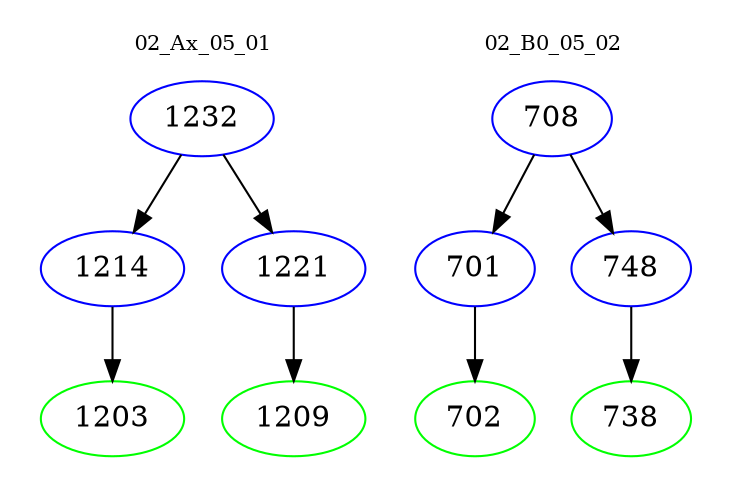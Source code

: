 digraph{
subgraph cluster_0 {
color = white
label = "02_Ax_05_01";
fontsize=10;
T0_1232 [label="1232", color="blue"]
T0_1232 -> T0_1214 [color="black"]
T0_1214 [label="1214", color="blue"]
T0_1214 -> T0_1203 [color="black"]
T0_1203 [label="1203", color="green"]
T0_1232 -> T0_1221 [color="black"]
T0_1221 [label="1221", color="blue"]
T0_1221 -> T0_1209 [color="black"]
T0_1209 [label="1209", color="green"]
}
subgraph cluster_1 {
color = white
label = "02_B0_05_02";
fontsize=10;
T1_708 [label="708", color="blue"]
T1_708 -> T1_701 [color="black"]
T1_701 [label="701", color="blue"]
T1_701 -> T1_702 [color="black"]
T1_702 [label="702", color="green"]
T1_708 -> T1_748 [color="black"]
T1_748 [label="748", color="blue"]
T1_748 -> T1_738 [color="black"]
T1_738 [label="738", color="green"]
}
}
